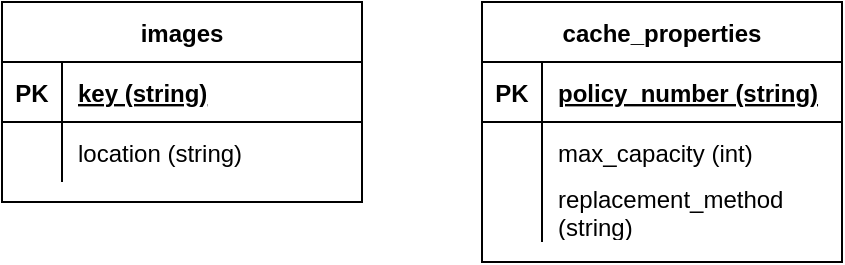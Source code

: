 <mxfile version="20.5.3" type="device"><diagram id="Uj7SLMJ2Hajab1zV8hsg" name="Page-1"><mxGraphModel dx="1234" dy="745" grid="1" gridSize="10" guides="1" tooltips="1" connect="1" arrows="1" fold="1" page="1" pageScale="1" pageWidth="850" pageHeight="1100" math="0" shadow="0"><root><mxCell id="0"/><mxCell id="1" parent="0"/><mxCell id="wsVQWXrpqQOHliyaj8iF-5" value="images" style="shape=table;startSize=30;container=1;collapsible=1;childLayout=tableLayout;fixedRows=1;rowLines=0;fontStyle=1;align=center;resizeLast=1;" parent="1" vertex="1"><mxGeometry x="40" y="120" width="180" height="100" as="geometry"><mxRectangle x="40" y="120" width="80" height="30" as="alternateBounds"/></mxGeometry></mxCell><mxCell id="wsVQWXrpqQOHliyaj8iF-6" value="" style="shape=tableRow;horizontal=0;startSize=0;swimlaneHead=0;swimlaneBody=0;fillColor=none;collapsible=0;dropTarget=0;points=[[0,0.5],[1,0.5]];portConstraint=eastwest;top=0;left=0;right=0;bottom=1;" parent="wsVQWXrpqQOHliyaj8iF-5" vertex="1"><mxGeometry y="30" width="180" height="30" as="geometry"/></mxCell><mxCell id="wsVQWXrpqQOHliyaj8iF-7" value="PK" style="shape=partialRectangle;connectable=0;fillColor=none;top=0;left=0;bottom=0;right=0;fontStyle=1;overflow=hidden;" parent="wsVQWXrpqQOHliyaj8iF-6" vertex="1"><mxGeometry width="30" height="30" as="geometry"><mxRectangle width="30" height="30" as="alternateBounds"/></mxGeometry></mxCell><mxCell id="wsVQWXrpqQOHliyaj8iF-8" value="key (string)" style="shape=partialRectangle;connectable=0;fillColor=none;top=0;left=0;bottom=0;right=0;align=left;spacingLeft=6;fontStyle=5;overflow=hidden;" parent="wsVQWXrpqQOHliyaj8iF-6" vertex="1"><mxGeometry x="30" width="150" height="30" as="geometry"><mxRectangle width="150" height="30" as="alternateBounds"/></mxGeometry></mxCell><mxCell id="wsVQWXrpqQOHliyaj8iF-9" value="" style="shape=tableRow;horizontal=0;startSize=0;swimlaneHead=0;swimlaneBody=0;fillColor=none;collapsible=0;dropTarget=0;points=[[0,0.5],[1,0.5]];portConstraint=eastwest;top=0;left=0;right=0;bottom=0;" parent="wsVQWXrpqQOHliyaj8iF-5" vertex="1"><mxGeometry y="60" width="180" height="30" as="geometry"/></mxCell><mxCell id="wsVQWXrpqQOHliyaj8iF-10" value="" style="shape=partialRectangle;connectable=0;fillColor=none;top=0;left=0;bottom=0;right=0;editable=1;overflow=hidden;" parent="wsVQWXrpqQOHliyaj8iF-9" vertex="1"><mxGeometry width="30" height="30" as="geometry"><mxRectangle width="30" height="30" as="alternateBounds"/></mxGeometry></mxCell><mxCell id="wsVQWXrpqQOHliyaj8iF-11" value="location (string)" style="shape=partialRectangle;connectable=0;fillColor=none;top=0;left=0;bottom=0;right=0;align=left;spacingLeft=6;overflow=hidden;" parent="wsVQWXrpqQOHliyaj8iF-9" vertex="1"><mxGeometry x="30" width="150" height="30" as="geometry"><mxRectangle width="150" height="30" as="alternateBounds"/></mxGeometry></mxCell><mxCell id="wsVQWXrpqQOHliyaj8iF-43" value="cache_properties" style="shape=table;startSize=30;container=1;collapsible=1;childLayout=tableLayout;fixedRows=1;rowLines=0;fontStyle=1;align=center;resizeLast=1;" parent="1" vertex="1"><mxGeometry x="280" y="120" width="180" height="130" as="geometry"/></mxCell><mxCell id="wsVQWXrpqQOHliyaj8iF-44" value="" style="shape=tableRow;horizontal=0;startSize=0;swimlaneHead=0;swimlaneBody=0;fillColor=none;collapsible=0;dropTarget=0;points=[[0,0.5],[1,0.5]];portConstraint=eastwest;top=0;left=0;right=0;bottom=1;" parent="wsVQWXrpqQOHliyaj8iF-43" vertex="1"><mxGeometry y="30" width="180" height="30" as="geometry"/></mxCell><mxCell id="wsVQWXrpqQOHliyaj8iF-45" value="PK" style="shape=partialRectangle;connectable=0;fillColor=none;top=0;left=0;bottom=0;right=0;fontStyle=1;overflow=hidden;" parent="wsVQWXrpqQOHliyaj8iF-44" vertex="1"><mxGeometry width="30" height="30" as="geometry"><mxRectangle width="30" height="30" as="alternateBounds"/></mxGeometry></mxCell><mxCell id="wsVQWXrpqQOHliyaj8iF-46" value="policy_number (string)" style="shape=partialRectangle;connectable=0;fillColor=none;top=0;left=0;bottom=0;right=0;align=left;spacingLeft=6;fontStyle=5;overflow=hidden;" parent="wsVQWXrpqQOHliyaj8iF-44" vertex="1"><mxGeometry x="30" width="150" height="30" as="geometry"><mxRectangle width="150" height="30" as="alternateBounds"/></mxGeometry></mxCell><mxCell id="wsVQWXrpqQOHliyaj8iF-47" value="" style="shape=tableRow;horizontal=0;startSize=0;swimlaneHead=0;swimlaneBody=0;fillColor=none;collapsible=0;dropTarget=0;points=[[0,0.5],[1,0.5]];portConstraint=eastwest;top=0;left=0;right=0;bottom=0;" parent="wsVQWXrpqQOHliyaj8iF-43" vertex="1"><mxGeometry y="60" width="180" height="30" as="geometry"/></mxCell><mxCell id="wsVQWXrpqQOHliyaj8iF-48" value="" style="shape=partialRectangle;connectable=0;fillColor=none;top=0;left=0;bottom=0;right=0;editable=1;overflow=hidden;" parent="wsVQWXrpqQOHliyaj8iF-47" vertex="1"><mxGeometry width="30" height="30" as="geometry"><mxRectangle width="30" height="30" as="alternateBounds"/></mxGeometry></mxCell><mxCell id="wsVQWXrpqQOHliyaj8iF-49" value="max_capacity (int)" style="shape=partialRectangle;connectable=0;fillColor=none;top=0;left=0;bottom=0;right=0;align=left;spacingLeft=6;overflow=hidden;" parent="wsVQWXrpqQOHliyaj8iF-47" vertex="1"><mxGeometry x="30" width="150" height="30" as="geometry"><mxRectangle width="150" height="30" as="alternateBounds"/></mxGeometry></mxCell><mxCell id="wsVQWXrpqQOHliyaj8iF-50" value="" style="shape=tableRow;horizontal=0;startSize=0;swimlaneHead=0;swimlaneBody=0;fillColor=none;collapsible=0;dropTarget=0;points=[[0,0.5],[1,0.5]];portConstraint=eastwest;top=0;left=0;right=0;bottom=0;" parent="wsVQWXrpqQOHliyaj8iF-43" vertex="1"><mxGeometry y="90" width="180" height="30" as="geometry"/></mxCell><mxCell id="wsVQWXrpqQOHliyaj8iF-51" value="" style="shape=partialRectangle;connectable=0;fillColor=none;top=0;left=0;bottom=0;right=0;editable=1;overflow=hidden;" parent="wsVQWXrpqQOHliyaj8iF-50" vertex="1"><mxGeometry width="30" height="30" as="geometry"><mxRectangle width="30" height="30" as="alternateBounds"/></mxGeometry></mxCell><mxCell id="wsVQWXrpqQOHliyaj8iF-52" value="replacement_method &#10;(string)" style="shape=partialRectangle;connectable=0;fillColor=none;top=0;left=0;bottom=0;right=0;align=left;spacingLeft=6;overflow=hidden;" parent="wsVQWXrpqQOHliyaj8iF-50" vertex="1"><mxGeometry x="30" width="150" height="30" as="geometry"><mxRectangle width="150" height="30" as="alternateBounds"/></mxGeometry></mxCell></root></mxGraphModel></diagram></mxfile>